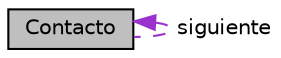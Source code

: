 digraph "Contacto"
{
 // LATEX_PDF_SIZE
  edge [fontname="Helvetica",fontsize="10",labelfontname="Helvetica",labelfontsize="10"];
  node [fontname="Helvetica",fontsize="10",shape=record];
  Node1 [label="Contacto",height=0.2,width=0.4,color="black", fillcolor="grey75", style="filled", fontcolor="black",tooltip="Estructura Contacto."];
  Node1 -> Node1 [dir="back",color="darkorchid3",fontsize="10",style="dashed",label=" siguiente" ,fontname="Helvetica"];
}
